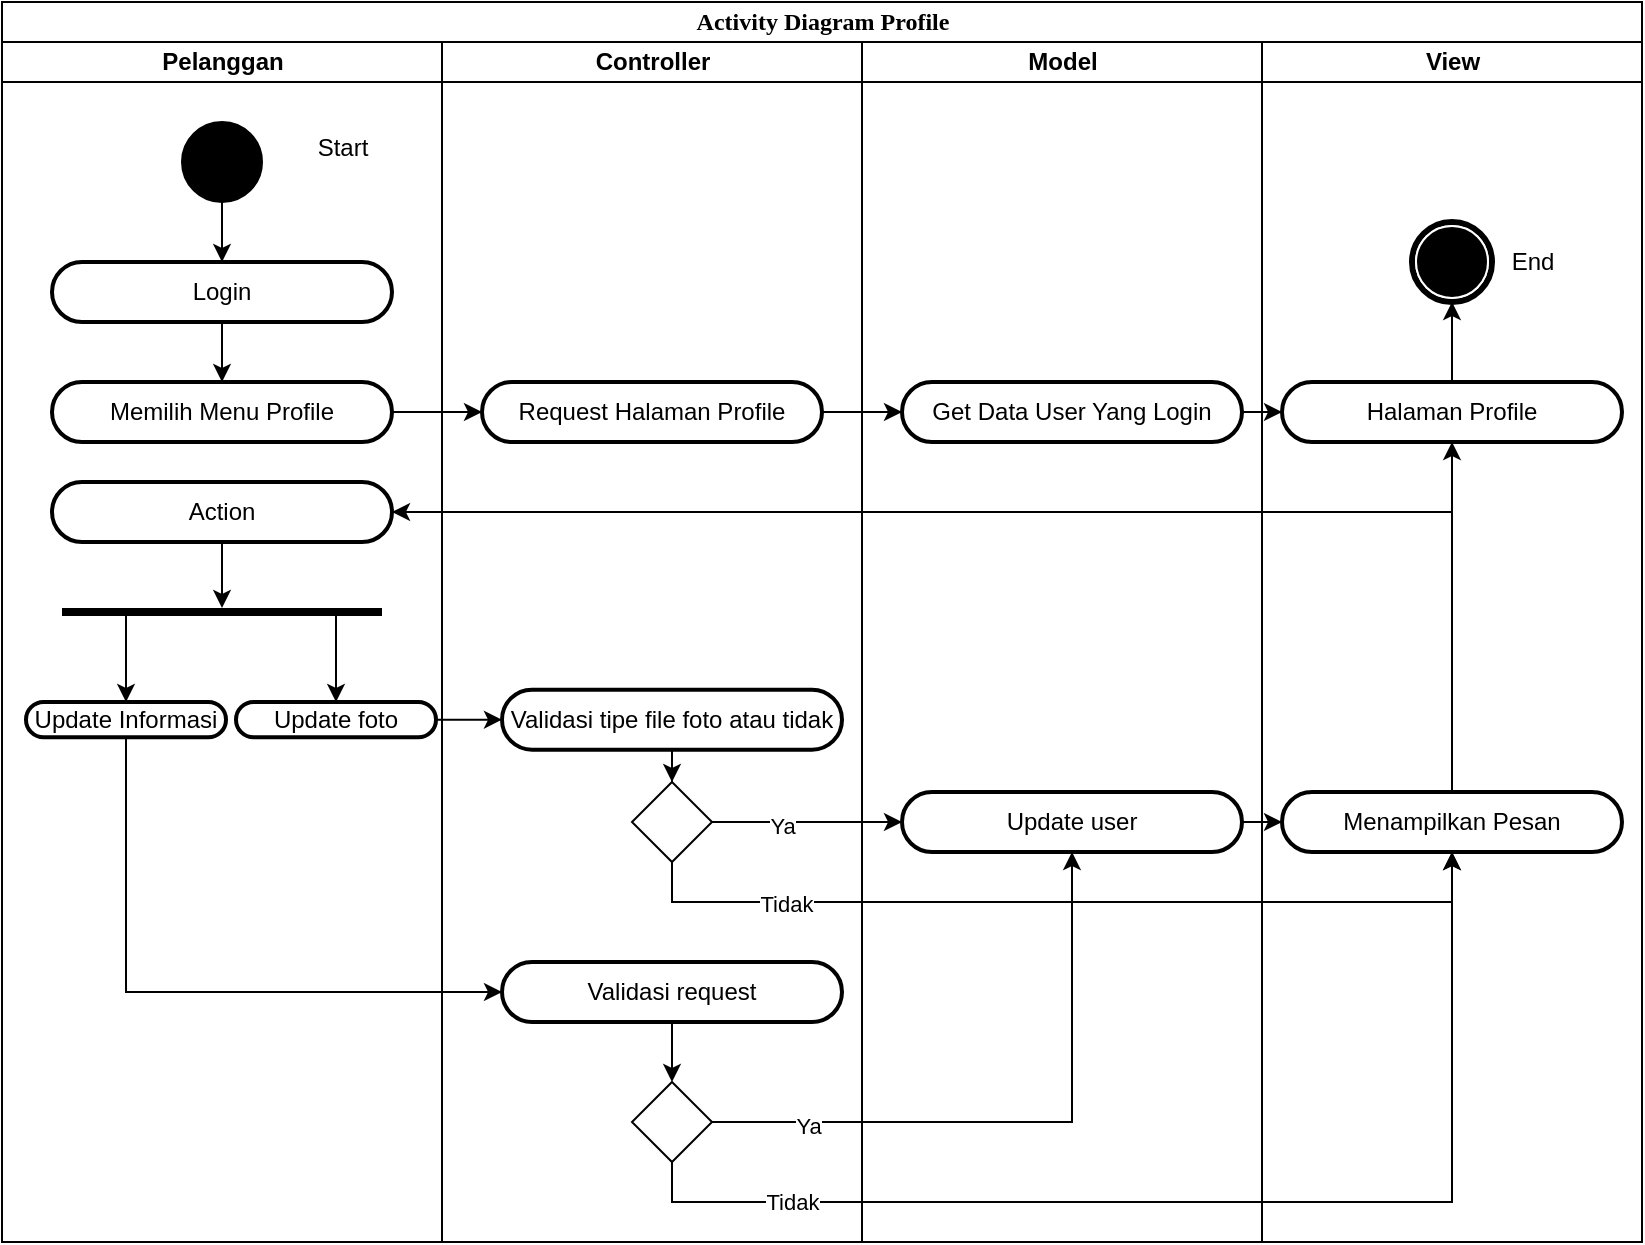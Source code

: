 <mxfile version="21.6.2" type="github">
  <diagram name="Page-1" id="0783ab3e-0a74-02c8-0abd-f7b4e66b4bec">
    <mxGraphModel dx="1434" dy="796" grid="1" gridSize="10" guides="1" tooltips="1" connect="1" arrows="1" fold="1" page="1" pageScale="1" pageWidth="850" pageHeight="1100" background="none" math="0" shadow="0">
      <root>
        <mxCell id="0" />
        <mxCell id="1" parent="0" />
        <mxCell id="1c1d494c118603dd-1" value="Activity Diagram Profile" style="swimlane;html=1;childLayout=stackLayout;startSize=20;rounded=0;shadow=0;comic=0;labelBackgroundColor=none;strokeWidth=1;fontFamily=Verdana;fontSize=12;align=center;" parent="1" vertex="1">
          <mxGeometry x="40" y="20" width="820" height="620" as="geometry" />
        </mxCell>
        <mxCell id="1c1d494c118603dd-2" value="Pelanggan" style="swimlane;html=1;startSize=20;" parent="1c1d494c118603dd-1" vertex="1">
          <mxGeometry y="20" width="220" height="600" as="geometry" />
        </mxCell>
        <mxCell id="Wxv5RrPrsyw_u0zP_94N-7" style="edgeStyle=orthogonalEdgeStyle;rounded=0;orthogonalLoop=1;jettySize=auto;html=1;entryX=0.5;entryY=0;entryDx=0;entryDy=0;" parent="1c1d494c118603dd-2" source="60571a20871a0731-4" target="Wxv5RrPrsyw_u0zP_94N-6" edge="1">
          <mxGeometry relative="1" as="geometry" />
        </mxCell>
        <mxCell id="60571a20871a0731-4" value="" style="ellipse;whiteSpace=wrap;html=1;rounded=0;shadow=0;comic=0;labelBackgroundColor=none;strokeWidth=1;fillColor=#000000;fontFamily=Verdana;fontSize=12;align=center;" parent="1c1d494c118603dd-2" vertex="1">
          <mxGeometry x="90" y="40" width="40" height="40" as="geometry" />
        </mxCell>
        <mxCell id="Wxv5RrPrsyw_u0zP_94N-9" style="edgeStyle=orthogonalEdgeStyle;rounded=0;orthogonalLoop=1;jettySize=auto;html=1;entryX=0.5;entryY=0;entryDx=0;entryDy=0;" parent="1c1d494c118603dd-2" source="Wxv5RrPrsyw_u0zP_94N-6" target="Wxv5RrPrsyw_u0zP_94N-8" edge="1">
          <mxGeometry relative="1" as="geometry" />
        </mxCell>
        <mxCell id="Wxv5RrPrsyw_u0zP_94N-6" value="Login" style="rounded=1;whiteSpace=wrap;html=1;strokeWidth=2;fillStyle=solid;arcSize=50;" parent="1c1d494c118603dd-2" vertex="1">
          <mxGeometry x="25" y="110" width="170" height="30" as="geometry" />
        </mxCell>
        <mxCell id="Wxv5RrPrsyw_u0zP_94N-8" value="Memilih Menu Profile" style="rounded=1;whiteSpace=wrap;html=1;strokeWidth=2;fillStyle=solid;arcSize=50;" parent="1c1d494c118603dd-2" vertex="1">
          <mxGeometry x="25" y="170" width="170" height="30" as="geometry" />
        </mxCell>
        <mxCell id="Wxv5RrPrsyw_u0zP_94N-32" style="edgeStyle=orthogonalEdgeStyle;rounded=0;orthogonalLoop=1;jettySize=auto;html=1;" parent="1c1d494c118603dd-2" source="Wxv5RrPrsyw_u0zP_94N-28" target="Wxv5RrPrsyw_u0zP_94N-31" edge="1">
          <mxGeometry relative="1" as="geometry" />
        </mxCell>
        <mxCell id="Wxv5RrPrsyw_u0zP_94N-28" value="Action" style="rounded=1;whiteSpace=wrap;html=1;strokeWidth=2;fillStyle=solid;arcSize=50;" parent="1c1d494c118603dd-2" vertex="1">
          <mxGeometry x="25" y="220" width="170" height="30" as="geometry" />
        </mxCell>
        <mxCell id="Wxv5RrPrsyw_u0zP_94N-58" style="edgeStyle=orthogonalEdgeStyle;rounded=0;orthogonalLoop=1;jettySize=auto;html=1;" parent="1c1d494c118603dd-2" source="Wxv5RrPrsyw_u0zP_94N-31" target="Wxv5RrPrsyw_u0zP_94N-57" edge="1">
          <mxGeometry relative="1" as="geometry">
            <Array as="points">
              <mxPoint x="62" y="300" />
              <mxPoint x="62" y="300" />
            </Array>
          </mxGeometry>
        </mxCell>
        <mxCell id="Wxv5RrPrsyw_u0zP_94N-61" style="edgeStyle=orthogonalEdgeStyle;rounded=0;orthogonalLoop=1;jettySize=auto;html=1;" parent="1c1d494c118603dd-2" source="Wxv5RrPrsyw_u0zP_94N-31" target="Wxv5RrPrsyw_u0zP_94N-34" edge="1">
          <mxGeometry relative="1" as="geometry">
            <Array as="points">
              <mxPoint x="167" y="300" />
              <mxPoint x="167" y="300" />
            </Array>
          </mxGeometry>
        </mxCell>
        <mxCell id="Wxv5RrPrsyw_u0zP_94N-31" value="" style="line;strokeWidth=4;html=1;perimeter=backbonePerimeter;points=[];outlineConnect=0;" parent="1c1d494c118603dd-2" vertex="1">
          <mxGeometry x="30" y="280" width="160" height="10" as="geometry" />
        </mxCell>
        <mxCell id="Wxv5RrPrsyw_u0zP_94N-34" value="Update foto" style="rounded=1;whiteSpace=wrap;html=1;strokeWidth=2;fillStyle=solid;arcSize=50;" parent="1c1d494c118603dd-2" vertex="1">
          <mxGeometry x="117" y="330" width="100" height="17.65" as="geometry" />
        </mxCell>
        <mxCell id="Wxv5RrPrsyw_u0zP_94N-57" value="Update Informasi" style="rounded=1;whiteSpace=wrap;html=1;strokeWidth=2;fillStyle=solid;arcSize=50;" parent="1c1d494c118603dd-2" vertex="1">
          <mxGeometry x="12" y="330" width="100" height="17.65" as="geometry" />
        </mxCell>
        <mxCell id="1c1d494c118603dd-3" value="Controller" style="swimlane;html=1;startSize=20;" parent="1c1d494c118603dd-1" vertex="1">
          <mxGeometry x="220" y="20" width="210" height="600" as="geometry" />
        </mxCell>
        <mxCell id="Wxv5RrPrsyw_u0zP_94N-10" value="Request Halaman Profile" style="rounded=1;whiteSpace=wrap;html=1;strokeWidth=2;fillStyle=solid;arcSize=50;" parent="1c1d494c118603dd-3" vertex="1">
          <mxGeometry x="20" y="170" width="170" height="30" as="geometry" />
        </mxCell>
        <mxCell id="Wxv5RrPrsyw_u0zP_94N-66" style="edgeStyle=orthogonalEdgeStyle;rounded=0;orthogonalLoop=1;jettySize=auto;html=1;entryX=0.5;entryY=0;entryDx=0;entryDy=0;" parent="1c1d494c118603dd-3" source="Wxv5RrPrsyw_u0zP_94N-62" target="Wxv5RrPrsyw_u0zP_94N-65" edge="1">
          <mxGeometry relative="1" as="geometry" />
        </mxCell>
        <mxCell id="Wxv5RrPrsyw_u0zP_94N-62" value="Validasi tipe file foto atau tidak" style="rounded=1;whiteSpace=wrap;html=1;strokeWidth=2;fillStyle=solid;arcSize=50;" parent="1c1d494c118603dd-3" vertex="1">
          <mxGeometry x="30" y="323.83" width="170" height="30" as="geometry" />
        </mxCell>
        <mxCell id="Wxv5RrPrsyw_u0zP_94N-65" value="" style="rhombus;whiteSpace=wrap;html=1;" parent="1c1d494c118603dd-3" vertex="1">
          <mxGeometry x="95" y="370" width="40" height="40" as="geometry" />
        </mxCell>
        <mxCell id="Wxv5RrPrsyw_u0zP_94N-78" style="edgeStyle=orthogonalEdgeStyle;rounded=0;orthogonalLoop=1;jettySize=auto;html=1;entryX=0.5;entryY=0;entryDx=0;entryDy=0;" parent="1c1d494c118603dd-3" source="Wxv5RrPrsyw_u0zP_94N-74" target="Wxv5RrPrsyw_u0zP_94N-76" edge="1">
          <mxGeometry relative="1" as="geometry" />
        </mxCell>
        <mxCell id="Wxv5RrPrsyw_u0zP_94N-74" value="Validasi request" style="rounded=1;whiteSpace=wrap;html=1;strokeWidth=2;fillStyle=solid;arcSize=50;" parent="1c1d494c118603dd-3" vertex="1">
          <mxGeometry x="30" y="460" width="170" height="30" as="geometry" />
        </mxCell>
        <mxCell id="Wxv5RrPrsyw_u0zP_94N-76" value="" style="rhombus;whiteSpace=wrap;html=1;" parent="1c1d494c118603dd-3" vertex="1">
          <mxGeometry x="95" y="520" width="40" height="40" as="geometry" />
        </mxCell>
        <mxCell id="1c1d494c118603dd-4" value="Model" style="swimlane;html=1;startSize=20;" parent="1c1d494c118603dd-1" vertex="1">
          <mxGeometry x="430" y="20" width="200" height="600" as="geometry" />
        </mxCell>
        <mxCell id="Wxv5RrPrsyw_u0zP_94N-23" value="Get Data User Yang Login" style="rounded=1;whiteSpace=wrap;html=1;strokeWidth=2;fillStyle=solid;arcSize=50;" parent="1c1d494c118603dd-4" vertex="1">
          <mxGeometry x="20" y="170" width="170" height="30" as="geometry" />
        </mxCell>
        <mxCell id="Wxv5RrPrsyw_u0zP_94N-67" value="Update user" style="rounded=1;whiteSpace=wrap;html=1;strokeWidth=2;fillStyle=solid;arcSize=50;" parent="1c1d494c118603dd-4" vertex="1">
          <mxGeometry x="20" y="375" width="170" height="30" as="geometry" />
        </mxCell>
        <mxCell id="Wxv5RrPrsyw_u0zP_94N-25" style="edgeStyle=orthogonalEdgeStyle;rounded=0;orthogonalLoop=1;jettySize=auto;html=1;" parent="1c1d494c118603dd-1" source="Wxv5RrPrsyw_u0zP_94N-8" target="Wxv5RrPrsyw_u0zP_94N-10" edge="1">
          <mxGeometry relative="1" as="geometry" />
        </mxCell>
        <mxCell id="Wxv5RrPrsyw_u0zP_94N-26" style="edgeStyle=orthogonalEdgeStyle;rounded=0;orthogonalLoop=1;jettySize=auto;html=1;" parent="1c1d494c118603dd-1" source="Wxv5RrPrsyw_u0zP_94N-10" target="Wxv5RrPrsyw_u0zP_94N-23" edge="1">
          <mxGeometry relative="1" as="geometry" />
        </mxCell>
        <mxCell id="Wxv5RrPrsyw_u0zP_94N-27" style="edgeStyle=orthogonalEdgeStyle;rounded=0;orthogonalLoop=1;jettySize=auto;html=1;" parent="1c1d494c118603dd-1" source="Wxv5RrPrsyw_u0zP_94N-23" target="Wxv5RrPrsyw_u0zP_94N-24" edge="1">
          <mxGeometry relative="1" as="geometry" />
        </mxCell>
        <mxCell id="Wxv5RrPrsyw_u0zP_94N-29" style="edgeStyle=orthogonalEdgeStyle;rounded=0;orthogonalLoop=1;jettySize=auto;html=1;entryX=1;entryY=0.5;entryDx=0;entryDy=0;exitX=0.5;exitY=1;exitDx=0;exitDy=0;" parent="1c1d494c118603dd-1" source="Wxv5RrPrsyw_u0zP_94N-24" target="Wxv5RrPrsyw_u0zP_94N-28" edge="1">
          <mxGeometry relative="1" as="geometry" />
        </mxCell>
        <mxCell id="Wxv5RrPrsyw_u0zP_94N-68" style="edgeStyle=orthogonalEdgeStyle;rounded=0;orthogonalLoop=1;jettySize=auto;html=1;entryX=0;entryY=0.5;entryDx=0;entryDy=0;" parent="1c1d494c118603dd-1" source="Wxv5RrPrsyw_u0zP_94N-65" target="Wxv5RrPrsyw_u0zP_94N-67" edge="1">
          <mxGeometry relative="1" as="geometry" />
        </mxCell>
        <mxCell id="Wxv5RrPrsyw_u0zP_94N-71" value="Ya" style="edgeLabel;html=1;align=center;verticalAlign=middle;resizable=0;points=[];" parent="Wxv5RrPrsyw_u0zP_94N-68" vertex="1" connectable="0">
          <mxGeometry x="-0.267" y="-2" relative="1" as="geometry">
            <mxPoint as="offset" />
          </mxGeometry>
        </mxCell>
        <mxCell id="Wxv5RrPrsyw_u0zP_94N-69" style="edgeStyle=orthogonalEdgeStyle;rounded=0;orthogonalLoop=1;jettySize=auto;html=1;" parent="1c1d494c118603dd-1" source="Wxv5RrPrsyw_u0zP_94N-67" target="Wxv5RrPrsyw_u0zP_94N-64" edge="1">
          <mxGeometry relative="1" as="geometry" />
        </mxCell>
        <mxCell id="Wxv5RrPrsyw_u0zP_94N-72" style="edgeStyle=orthogonalEdgeStyle;rounded=0;orthogonalLoop=1;jettySize=auto;html=1;entryX=0.5;entryY=1;entryDx=0;entryDy=0;exitX=0.5;exitY=1;exitDx=0;exitDy=0;" parent="1c1d494c118603dd-1" source="Wxv5RrPrsyw_u0zP_94N-65" target="Wxv5RrPrsyw_u0zP_94N-64" edge="1">
          <mxGeometry relative="1" as="geometry" />
        </mxCell>
        <mxCell id="Wxv5RrPrsyw_u0zP_94N-73" value="Tidak" style="edgeLabel;html=1;align=center;verticalAlign=middle;resizable=0;points=[];" parent="Wxv5RrPrsyw_u0zP_94N-72" vertex="1" connectable="0">
          <mxGeometry x="-0.645" y="-1" relative="1" as="geometry">
            <mxPoint as="offset" />
          </mxGeometry>
        </mxCell>
        <mxCell id="Wxv5RrPrsyw_u0zP_94N-75" style="edgeStyle=orthogonalEdgeStyle;rounded=0;orthogonalLoop=1;jettySize=auto;html=1;exitX=0.5;exitY=1;exitDx=0;exitDy=0;entryX=0;entryY=0.5;entryDx=0;entryDy=0;" parent="1c1d494c118603dd-1" source="Wxv5RrPrsyw_u0zP_94N-57" target="Wxv5RrPrsyw_u0zP_94N-74" edge="1">
          <mxGeometry relative="1" as="geometry">
            <mxPoint x="270" y="470" as="targetPoint" />
          </mxGeometry>
        </mxCell>
        <mxCell id="Wxv5RrPrsyw_u0zP_94N-79" style="edgeStyle=orthogonalEdgeStyle;rounded=0;orthogonalLoop=1;jettySize=auto;html=1;entryX=0.5;entryY=1;entryDx=0;entryDy=0;" parent="1c1d494c118603dd-1" source="Wxv5RrPrsyw_u0zP_94N-76" target="Wxv5RrPrsyw_u0zP_94N-67" edge="1">
          <mxGeometry relative="1" as="geometry" />
        </mxCell>
        <mxCell id="Wxv5RrPrsyw_u0zP_94N-81" value="Ya" style="edgeLabel;html=1;align=center;verticalAlign=middle;resizable=0;points=[];" parent="Wxv5RrPrsyw_u0zP_94N-79" vertex="1" connectable="0">
          <mxGeometry x="-0.699" y="-2" relative="1" as="geometry">
            <mxPoint as="offset" />
          </mxGeometry>
        </mxCell>
        <mxCell id="Wxv5RrPrsyw_u0zP_94N-80" style="edgeStyle=orthogonalEdgeStyle;rounded=0;orthogonalLoop=1;jettySize=auto;html=1;entryX=0.5;entryY=1;entryDx=0;entryDy=0;exitX=0.5;exitY=1;exitDx=0;exitDy=0;" parent="1c1d494c118603dd-1" source="Wxv5RrPrsyw_u0zP_94N-76" target="Wxv5RrPrsyw_u0zP_94N-64" edge="1">
          <mxGeometry relative="1" as="geometry" />
        </mxCell>
        <mxCell id="Wxv5RrPrsyw_u0zP_94N-82" value="Tidak" style="edgeLabel;html=1;align=center;verticalAlign=middle;resizable=0;points=[];" parent="Wxv5RrPrsyw_u0zP_94N-80" vertex="1" connectable="0">
          <mxGeometry x="-0.729" relative="1" as="geometry">
            <mxPoint as="offset" />
          </mxGeometry>
        </mxCell>
        <mxCell id="Wxv5RrPrsyw_u0zP_94N-2" value="View" style="swimlane;html=1;startSize=20;" parent="1c1d494c118603dd-1" vertex="1">
          <mxGeometry x="630" y="20" width="190" height="600" as="geometry" />
        </mxCell>
        <mxCell id="Wxv5RrPrsyw_u0zP_94N-86" style="edgeStyle=orthogonalEdgeStyle;rounded=0;orthogonalLoop=1;jettySize=auto;html=1;entryX=0.5;entryY=1;entryDx=0;entryDy=0;" parent="Wxv5RrPrsyw_u0zP_94N-2" source="Wxv5RrPrsyw_u0zP_94N-24" target="60571a20871a0731-5" edge="1">
          <mxGeometry relative="1" as="geometry" />
        </mxCell>
        <mxCell id="Wxv5RrPrsyw_u0zP_94N-24" value="Halaman Profile" style="rounded=1;whiteSpace=wrap;html=1;strokeWidth=2;fillStyle=solid;arcSize=50;" parent="Wxv5RrPrsyw_u0zP_94N-2" vertex="1">
          <mxGeometry x="10" y="170" width="170" height="30" as="geometry" />
        </mxCell>
        <mxCell id="Wxv5RrPrsyw_u0zP_94N-70" style="edgeStyle=orthogonalEdgeStyle;rounded=0;orthogonalLoop=1;jettySize=auto;html=1;" parent="Wxv5RrPrsyw_u0zP_94N-2" source="Wxv5RrPrsyw_u0zP_94N-64" target="Wxv5RrPrsyw_u0zP_94N-24" edge="1">
          <mxGeometry relative="1" as="geometry" />
        </mxCell>
        <mxCell id="Wxv5RrPrsyw_u0zP_94N-64" value="Menampilkan Pesan" style="rounded=1;whiteSpace=wrap;html=1;strokeWidth=2;fillStyle=solid;arcSize=50;" parent="Wxv5RrPrsyw_u0zP_94N-2" vertex="1">
          <mxGeometry x="10" y="375" width="170" height="30" as="geometry" />
        </mxCell>
        <mxCell id="60571a20871a0731-5" value="" style="shape=mxgraph.bpmn.shape;html=1;verticalLabelPosition=bottom;labelBackgroundColor=#ffffff;verticalAlign=top;perimeter=ellipsePerimeter;outline=end;symbol=terminate;rounded=0;shadow=0;comic=0;strokeWidth=1;fontFamily=Verdana;fontSize=12;align=center;" parent="Wxv5RrPrsyw_u0zP_94N-2" vertex="1">
          <mxGeometry x="75" y="90" width="40" height="40" as="geometry" />
        </mxCell>
        <mxCell id="Wxv5RrPrsyw_u0zP_94N-87" value="End" style="text;html=1;align=center;verticalAlign=middle;resizable=0;points=[];autosize=1;strokeColor=none;fillColor=none;" parent="Wxv5RrPrsyw_u0zP_94N-2" vertex="1">
          <mxGeometry x="115" y="95" width="40" height="30" as="geometry" />
        </mxCell>
        <mxCell id="9R2QxG9TJtRhkN__7wQk-1" style="edgeStyle=orthogonalEdgeStyle;rounded=0;orthogonalLoop=1;jettySize=auto;html=1;entryX=0;entryY=0.5;entryDx=0;entryDy=0;" edge="1" parent="1c1d494c118603dd-1" source="Wxv5RrPrsyw_u0zP_94N-34" target="Wxv5RrPrsyw_u0zP_94N-62">
          <mxGeometry relative="1" as="geometry" />
        </mxCell>
        <mxCell id="Wxv5RrPrsyw_u0zP_94N-5" value="Start" style="text;html=1;align=center;verticalAlign=middle;resizable=0;points=[];autosize=1;strokeColor=none;fillColor=none;" parent="1" vertex="1">
          <mxGeometry x="185" y="78" width="50" height="30" as="geometry" />
        </mxCell>
      </root>
    </mxGraphModel>
  </diagram>
</mxfile>
